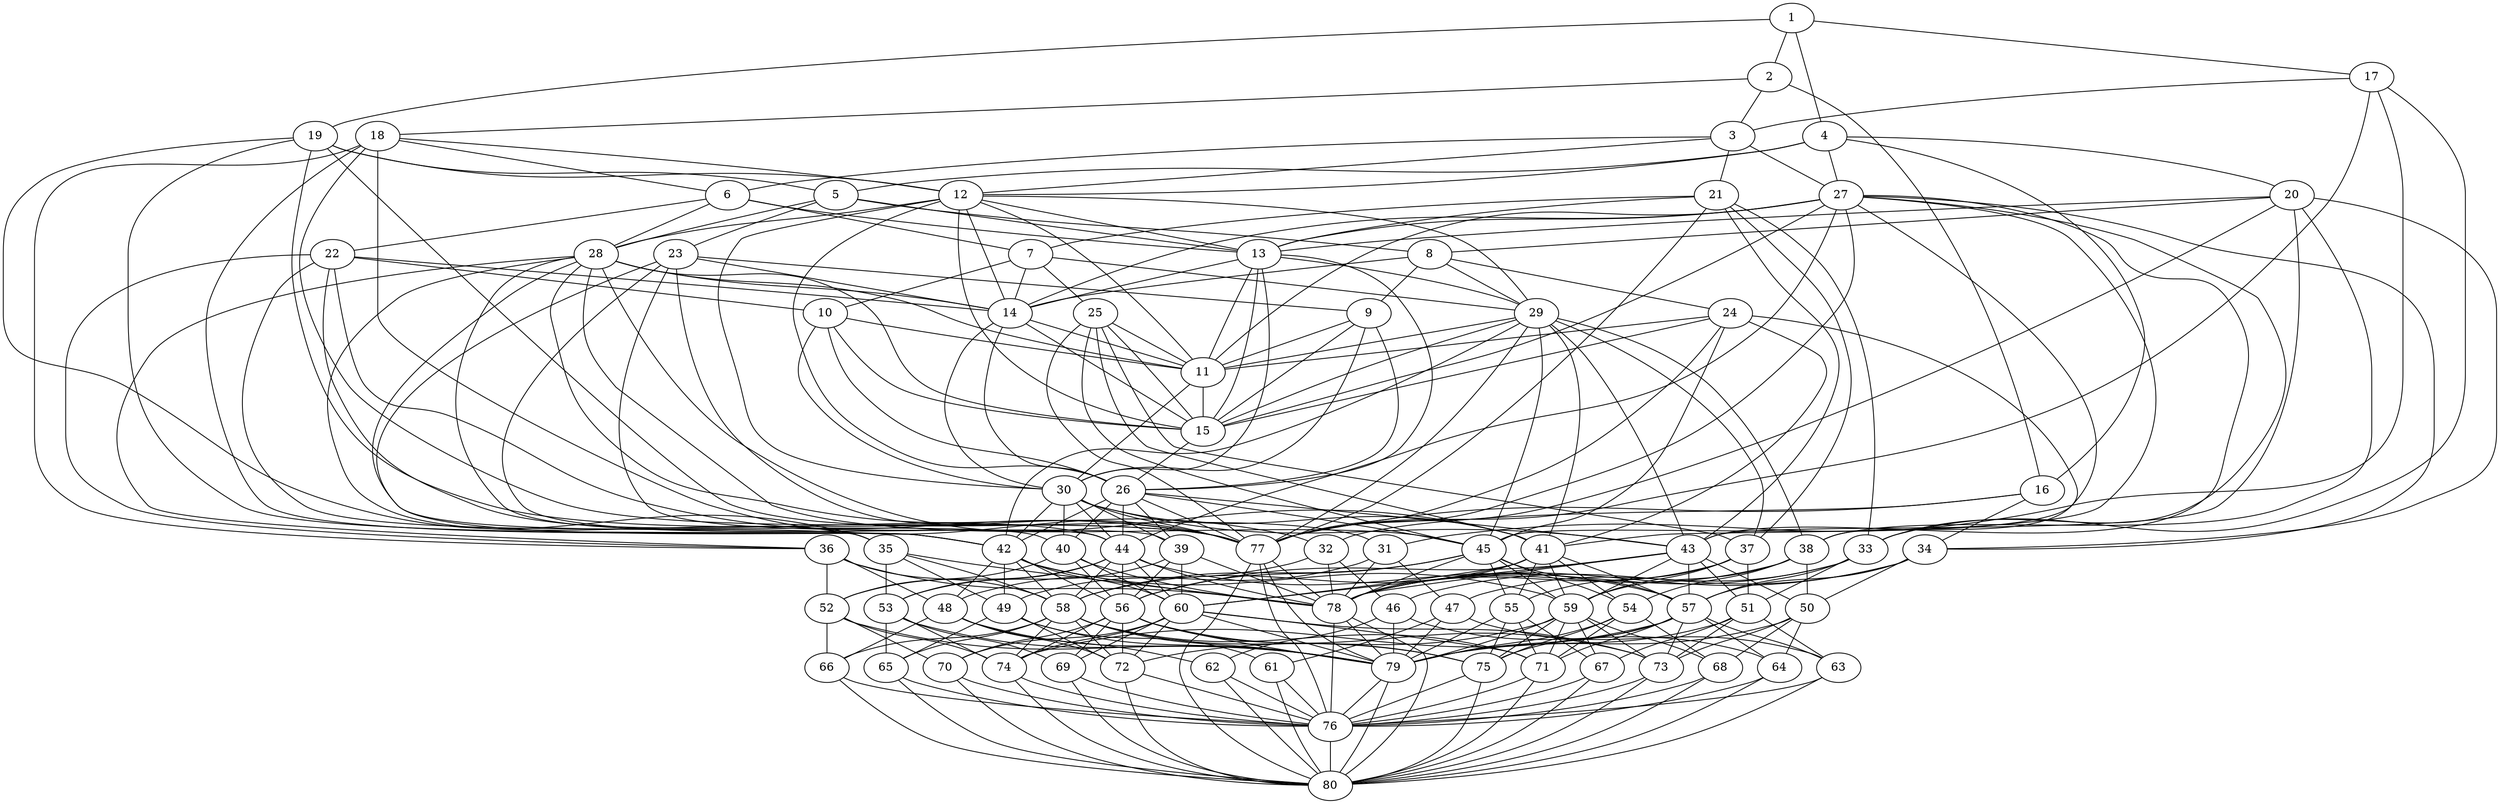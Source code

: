 graph {
  1 -- 2;
  1 -- 4;
  1 -- 17;
  1 -- 19;
  2 -- 3;
  2 -- 16;
  2 -- 18;
  4 -- 5;
  4 -- 12;
  4 -- 16;
  4 -- 20;
  4 -- 27;
  17 -- 3;
  17 -- 31;
  17 -- 33;
  17 -- 77;
  19 -- 5;
  19 -- 12;
  19 -- 31;
  19 -- 35;
  19 -- 42;
  19 -- 77;
  3 -- 6;
  3 -- 12;
  3 -- 21;
  3 -- 27;
  16 -- 32;
  16 -- 34;
  16 -- 77;
  18 -- 6;
  18 -- 12;
  18 -- 32;
  18 -- 36;
  18 -- 42;
  18 -- 77;
  6 -- 7;
  6 -- 13;
  6 -- 22;
  6 -- 28;
  12 -- 11;
  12 -- 13;
  12 -- 14;
  12 -- 15;
  12 -- 26;
  12 -- 28;
  12 -- 29;
  12 -- 30;
  21 -- 7;
  21 -- 13;
  21 -- 33;
  21 -- 37;
  21 -- 43;
  21 -- 77;
  27 -- 11;
  27 -- 13;
  27 -- 14;
  27 -- 15;
  27 -- 33;
  27 -- 34;
  27 -- 41;
  27 -- 43;
  27 -- 44;
  27 -- 45;
  27 -- 77;
  5 -- 8;
  5 -- 13;
  5 -- 23;
  5 -- 28;
  20 -- 8;
  20 -- 13;
  20 -- 34;
  20 -- 38;
  20 -- 43;
  20 -- 77;
  8 -- 9;
  8 -- 14;
  8 -- 24;
  8 -- 29;
  13 -- 11;
  13 -- 14;
  13 -- 15;
  13 -- 26;
  13 -- 29;
  13 -- 30;
  23 -- 9;
  23 -- 14;
  23 -- 35;
  23 -- 39;
  23 -- 44;
  23 -- 77;
  28 -- 11;
  28 -- 14;
  28 -- 15;
  28 -- 35;
  28 -- 36;
  28 -- 41;
  28 -- 42;
  28 -- 44;
  28 -- 45;
  28 -- 77;
  7 -- 10;
  7 -- 14;
  7 -- 25;
  7 -- 29;
  22 -- 10;
  22 -- 14;
  22 -- 36;
  22 -- 40;
  22 -- 44;
  22 -- 77;
  10 -- 11;
  10 -- 15;
  10 -- 26;
  10 -- 30;
  14 -- 11;
  14 -- 15;
  14 -- 26;
  14 -- 30;
  25 -- 11;
  25 -- 15;
  25 -- 37;
  25 -- 41;
  25 -- 45;
  25 -- 77;
  29 -- 11;
  29 -- 15;
  29 -- 37;
  29 -- 38;
  29 -- 41;
  29 -- 42;
  29 -- 43;
  29 -- 45;
  29 -- 77;
  9 -- 11;
  9 -- 15;
  9 -- 26;
  9 -- 30;
  24 -- 11;
  24 -- 15;
  24 -- 38;
  24 -- 41;
  24 -- 45;
  24 -- 77;
  11 -- 15;
  11 -- 30;
  15 -- 26;
  26 -- 39;
  26 -- 40;
  26 -- 42;
  26 -- 43;
  26 -- 44;
  26 -- 45;
  26 -- 77;
  30 -- 39;
  30 -- 40;
  30 -- 41;
  30 -- 42;
  30 -- 43;
  30 -- 44;
  30 -- 77;
  32 -- 46;
  32 -- 48;
  32 -- 78;
  34 -- 46;
  34 -- 50;
  34 -- 57;
  34 -- 78;
  77 -- 76;
  77 -- 78;
  77 -- 79;
  77 -- 80;
  31 -- 47;
  31 -- 49;
  31 -- 78;
  33 -- 47;
  33 -- 51;
  33 -- 57;
  33 -- 78;
  36 -- 48;
  36 -- 52;
  36 -- 58;
  36 -- 78;
  42 -- 48;
  42 -- 49;
  42 -- 56;
  42 -- 58;
  42 -- 59;
  42 -- 60;
  42 -- 78;
  35 -- 49;
  35 -- 53;
  35 -- 58;
  35 -- 78;
  38 -- 50;
  38 -- 54;
  38 -- 59;
  38 -- 78;
  43 -- 50;
  43 -- 51;
  43 -- 56;
  43 -- 57;
  43 -- 59;
  43 -- 60;
  43 -- 78;
  37 -- 51;
  37 -- 55;
  37 -- 59;
  37 -- 78;
  40 -- 52;
  40 -- 56;
  40 -- 60;
  40 -- 78;
  44 -- 52;
  44 -- 53;
  44 -- 56;
  44 -- 57;
  44 -- 58;
  44 -- 60;
  44 -- 78;
  39 -- 53;
  39 -- 56;
  39 -- 60;
  39 -- 78;
  41 -- 54;
  41 -- 55;
  41 -- 57;
  41 -- 58;
  41 -- 59;
  41 -- 60;
  41 -- 78;
  45 -- 54;
  45 -- 55;
  45 -- 56;
  45 -- 57;
  45 -- 58;
  45 -- 59;
  45 -- 78;
  47 -- 61;
  47 -- 63;
  47 -- 79;
  49 -- 61;
  49 -- 65;
  49 -- 72;
  49 -- 79;
  78 -- 76;
  78 -- 79;
  78 -- 80;
  46 -- 62;
  46 -- 64;
  46 -- 79;
  48 -- 62;
  48 -- 66;
  48 -- 72;
  48 -- 79;
  51 -- 63;
  51 -- 67;
  51 -- 73;
  51 -- 79;
  57 -- 63;
  57 -- 64;
  57 -- 71;
  57 -- 73;
  57 -- 74;
  57 -- 75;
  57 -- 79;
  50 -- 64;
  50 -- 68;
  50 -- 73;
  50 -- 79;
  53 -- 65;
  53 -- 69;
  53 -- 74;
  53 -- 79;
  58 -- 65;
  58 -- 66;
  58 -- 71;
  58 -- 72;
  58 -- 74;
  58 -- 75;
  58 -- 79;
  52 -- 66;
  52 -- 70;
  52 -- 74;
  52 -- 79;
  55 -- 67;
  55 -- 71;
  55 -- 75;
  55 -- 79;
  59 -- 67;
  59 -- 68;
  59 -- 71;
  59 -- 72;
  59 -- 73;
  59 -- 75;
  59 -- 79;
  54 -- 68;
  54 -- 71;
  54 -- 75;
  54 -- 79;
  56 -- 69;
  56 -- 70;
  56 -- 72;
  56 -- 73;
  56 -- 74;
  56 -- 75;
  56 -- 79;
  60 -- 69;
  60 -- 70;
  60 -- 71;
  60 -- 72;
  60 -- 73;
  60 -- 74;
  60 -- 79;
  62 -- 76;
  62 -- 80;
  64 -- 76;
  64 -- 80;
  79 -- 76;
  79 -- 80;
  61 -- 76;
  61 -- 80;
  63 -- 76;
  63 -- 80;
  66 -- 76;
  66 -- 80;
  72 -- 76;
  72 -- 80;
  65 -- 76;
  65 -- 80;
  68 -- 76;
  68 -- 80;
  73 -- 76;
  73 -- 80;
  67 -- 76;
  67 -- 80;
  70 -- 76;
  70 -- 80;
  74 -- 76;
  74 -- 80;
  69 -- 76;
  69 -- 80;
  71 -- 76;
  71 -- 80;
  75 -- 76;
  75 -- 80;
  76 -- 80;
}
